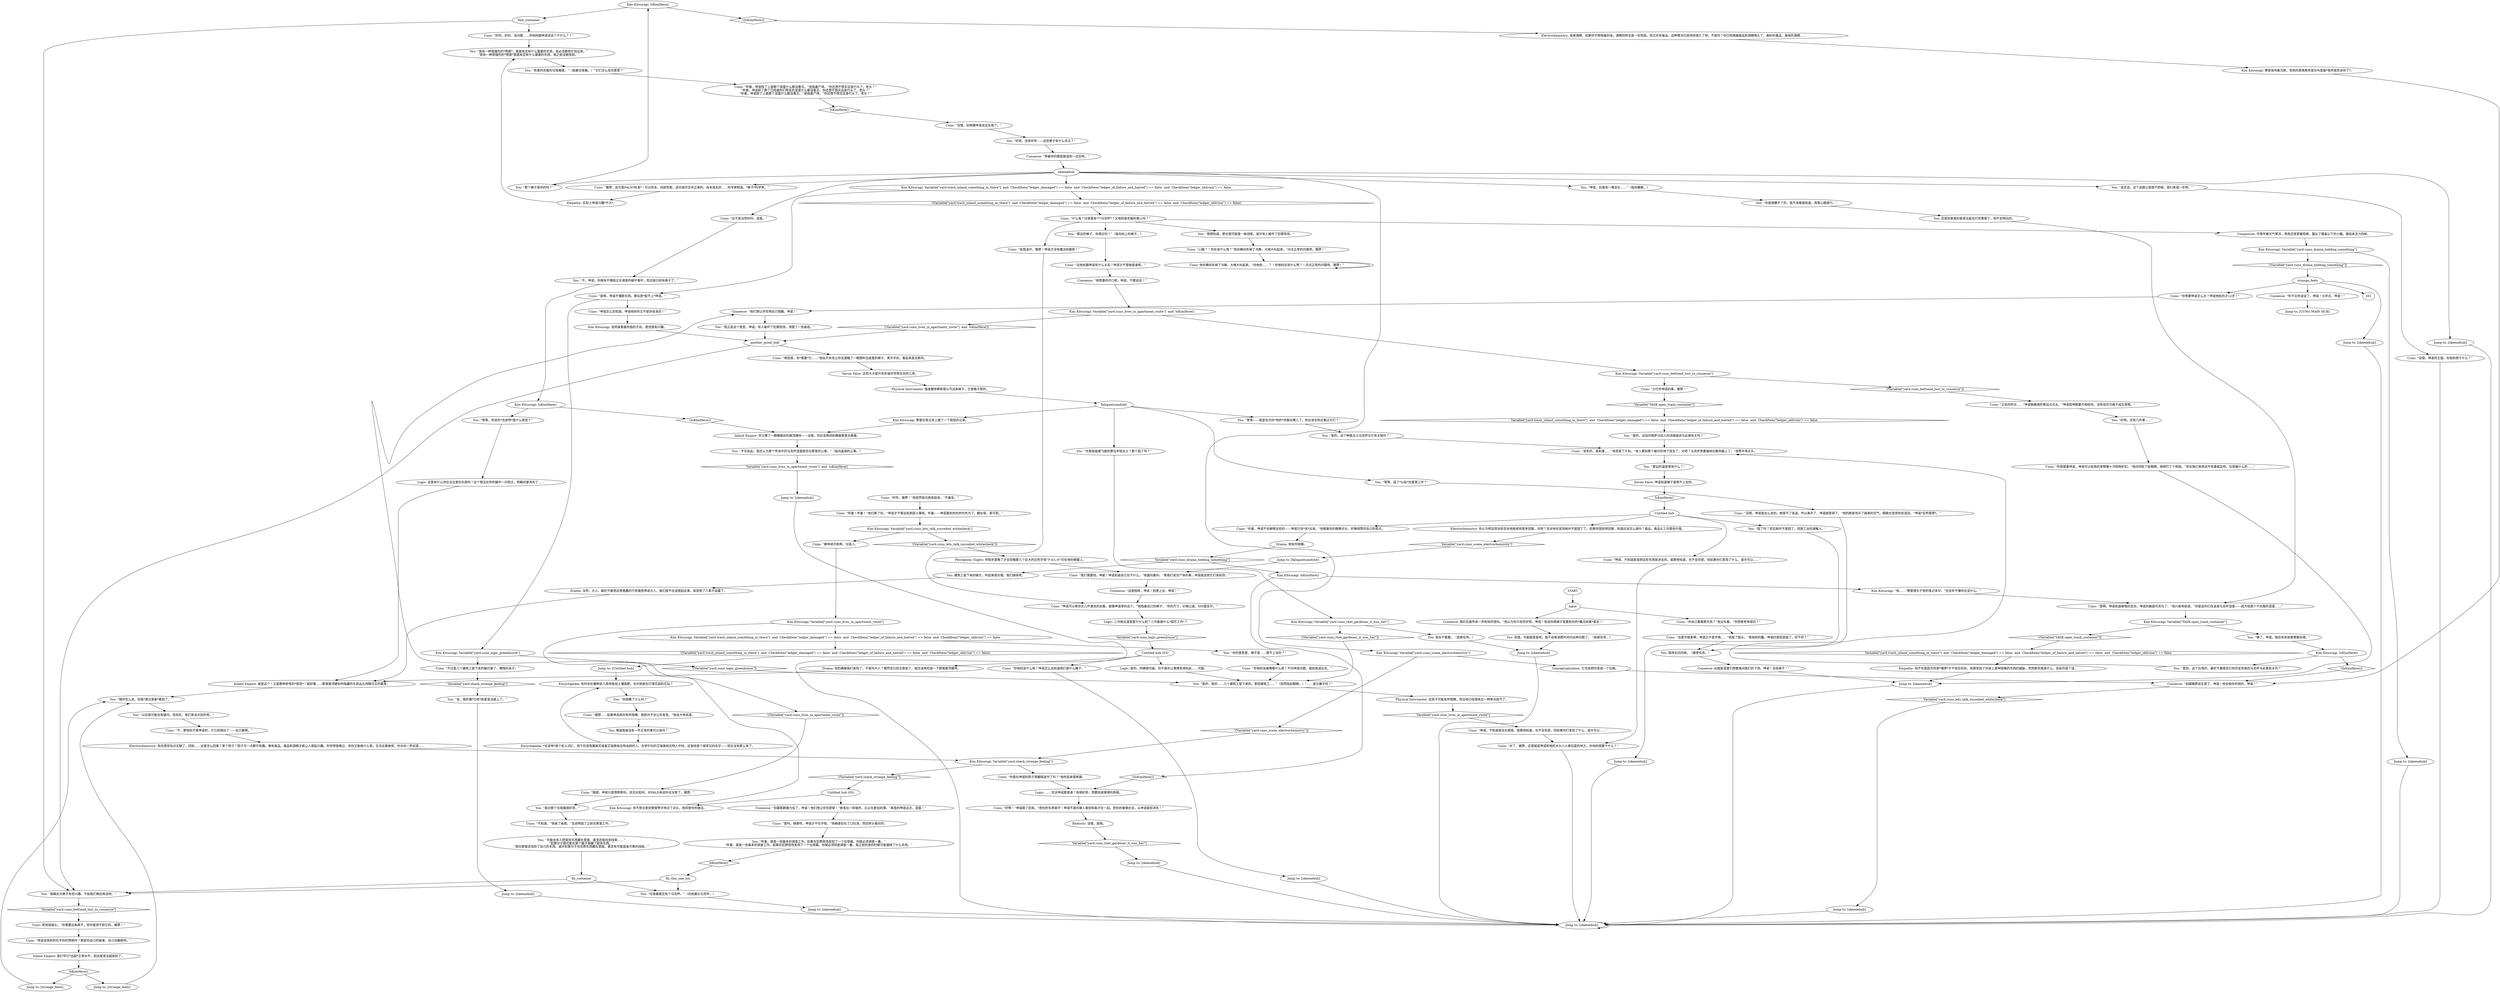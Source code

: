 # YARD / CUNO SCENE
# * Ask Cuno about the yard.
# ==================================================
digraph G {
	  0 [label="START"];
	  1 [label="input"];
	  2 [label="Cuno: 男孩摇摇头。”你需要这条裤子，但你是得不到它的，猪猡！”"];
	  3 [label="Physical Instrument: 强身健体教练很认可这条裤子，它是格子呢的。"];
	  4 [label="Savoir Faire: 这将大大提升你在城市荒地生存的几率。"];
	  5 [label="You: “坤诺，后面有一堆亘石……”（指向棚屋。）"];
	  6 [label="Cuno: “没错，坤诺是这么说的。她受不了高温，所以离开了，坤诺就受得了。”他的肺部充斥了腐臭的空气，眼睛也变得有些湿润。“坤诺*无所畏惧*。”"];
	  7 [label="Drama: 当然，大人。最好不要用这等愚蠢的行径激怒坤诺大人，我们就不应该提起此事，真是倒了八辈子血霉了。"];
	  8 [label="Cuno: “猪猡……如果坤诺真的有所隐瞒，就绝对不会让你发现。”他自大地说道。"];
	  9 [label="Cuno: “坤诺，不知道谁住在那里。就算他知道，也不会告密。但如果你们发现了什么，或许可以……”"];
	  10 [label="Cuno: “好的，猪猡！”他突然容光焕发起来。“不着急。”"];
	  11 [label="Cuno: “正如你所见……”坤诺朝着围栏那边点点头。“坤诺和坤妮都不相信你，没有信任可做不成生意哦。”"];
	  12 [label="Perception (Sight): 你除非是瞎了才会忽略那几个巨大的白色字母“F-A-L-N”印在他的裤腿上。"];
	  13 [label="Kim Kitsuragi: Variable[\"yard.cuno_drama_hidding_something\"]"];
	  14 [label="Variable[\"yard.cuno_drama_hidding_something\"]", shape=diamond];
	  15 [label="!(Variable[\"yard.cuno_drama_hidding_something\"])", shape=diamond];
	  16 [label="Jump to: [skeenehub]"];
	  17 [label="You: “不仅如此。我还认为那个传说中的马克杯混蛋就住在那里的公寓。”（指向盖瑞的公寓。）"];
	  18 [label="Cunoesse: “别跟那群猪为伍了，坤诺！他们想让你告密呢！”她发出一阵嘘声，比以往更加刻薄。”离我的坤诺远点，混蛋！”"];
	  19 [label="Cuno: “好啊！”坤诺跳了回来。”把你的东西拿开！坤诺不喜欢被人看到和条子在一起。把你的事情办完，从坤诺面前消失！”"];
	  20 [label="Cuno: “是吗，随便你，坤诺才不在乎呢。”他朝身后吐了口吐沫，然后转头看向你。"];
	  21 [label="Cuno: “不，那他妈不是坤诺的，它已经很旧了——自己看啊。”"];
	  22 [label="Kim Kitsuragi: IsKimHere()"];
	  23 [label="IsKimHere()", shape=diamond];
	  24 [label="!(IsKimHere())", shape=diamond];
	  25 [label="fixit_container"];
	  26 [label="Cuno: “什么鬼？垃圾里有个*马克杯*？又他妈是衣服的事儿吗？”"];
	  27 [label="Jump to: [skeenehub]"];
	  28 [label="Rhetoric: 没错，是她。"];
	  29 [label="Drama: 他有所隐瞒。"];
	  30 [label="Untitled hub (05)"];
	  31 [label="Jump to: [CUNO MAIN HUB]"];
	  32 [label="You: “听着，就是一些基本的调查工作。如果在犯罪现场发现了一个垃圾箱，你就必须调查一番。”\n“听着，就是一些基本的调查工作。如果在犯罪现场发现了一个垃圾箱，你就必须彻底调查一番。我之前检查的时候可能漏掉了什么东西。”"];
	  33 [label="Cuno: “相信我，你*需要*它……”他拉开夹克让你迅速瞄了一眼塑料包装里的裤子。黑乎乎的，看起来是全新的。"];
	  34 [label="Empathy: 实际上坤诺兴趣*不大*。"];
	  35 [label="Inland Empire: 我们早已*远超*正常水平，到达星室法庭级别了。"];
	  36 [label="Encyclopedia: *吉皮特*是个贬义词汇，用于形容南塞美尼或者艾瑞奥帕吉特血统的人。在伊尔玛的艾瑞奥帕吉特人中间，这曾经是个很常见的名字——现在没有那么多了。"];
	  37 [label="You: “可能会有人把某些东西藏在里面，甚至还能找到线索……”\n“犯罪分子很可能在那个箱子里藏了更多东西。”\n“我在那里还找到了自己的东西。或许犯罪分子也会把东西藏在里面，甚至有可能是条可靠的线索。”"];
	  38 [label="Cuno: “好的，好的，没问题……你他妈跟坤诺说这个干什么？！”"];
	  39 [label="fix_container"];
	  40 [label="You: “是的。这段对南萨马拉人的详细描述与此事有关吗？”"];
	  41 [label="You: “我想知道，那也很可能是一条线索。或许有人破坏了犯罪现场。”"];
	  42 [label="Kim Kitsuragi: Variable[\"yard.cuno_logic_greenhouse\"]"];
	  43 [label="Variable[\"yard.cuno_logic_greenhouse\"]", shape=diamond];
	  44 [label="!(Variable[\"yard.cuno_logic_greenhouse\"])", shape=diamond];
	  45 [label="Cuno: “不过是几个建筑工留下来的破烂罢了，懒惰的呆子。”"];
	  46 [label="You: “你是隐瞒不了的，我不用看就知道，用我心眼就行。”"];
	  47 [label="Cuno: “你想要坤诺怎么办？坤诺他妈的才12岁！”"];
	  48 [label="Electrochemistry: 或者酒精，如果你不想吸毒的话。酒精同样也是一份奖励，但又并非毒品。这种情况已经持续很久了吧，不是吗？你已经觊觎毒品和酒精很久了。美妙的毒品，美味的酒精……"];
	  49 [label="Jump to: [falnpantsandshit]"];
	  50 [label="Cunoesse: “别跟猪猡谈生意了，坤诺！他会偷你的钱的，坤诺！”"];
	  51 [label="Cuno: “听着！听着！”他打断了你。“坤诺才不管这些狗屁小事呢。听着——坤诺看到你的所作所为了，翻垃圾，真可悲。”"];
	  52 [label="Cuno: “心眼？！你在说什么鬼？”他在瞬间失掉了冷静，大喊大叫起来。“问点正常的问题吧，猪猡！”"];
	  53 [label="You: 还是别拿我的星室法庭去打扰警督了，他不会明白的。"];
	  54 [label="Jump to: [strange_feels]"];
	  55 [label="Logic: ……告诉坤诺那是谁？他很好奇，想要知道事情的真相。"];
	  56 [label="Cuno: “对了，猪猡，这里就是坤诺和他的木头小火車玩耍的地方。你他妈想要干什么？”"];
	  57 [label="Cunoesse: 围栏后面传来一声刺耳的怪叫。“他以为你只有四岁呢，坤诺！他说你爬梯子是要到你的*魔法树屋*里去！”"];
	  58 [label="Electrochemistry: 现在感觉有点无聊了，回到……这是怎么回事？某个院子？院子可一点都不有趣。唯有毒品，毒品和酒精才能让人提起兴趣。你觉得很难过，但你又能做什么呢。生活总要继续，你长叹一声说道……"];
	  59 [label="Kim Kitsuragi: 警督保持着沉默，但他的表情根本是在叫嚣着*我早就告诉你了*。"];
	  60 [label="Cuno: “没错，别再跟坤诺说这玩意了。”"];
	  61 [label="Cuno: “没错，坤诺的王国。你他妈想干什么？”"];
	  62 [label="Cuno: “你自己看看那东西？”他尖叫着。“你想害死坤诺吗？”"];
	  63 [label="Cuno: “这他妈跟坤诺有什么关系？坤诺才不管她是谁呢。”"];
	  64 [label="Jump to: [skeenehub]"];
	  65 [label="Kim Kitsuragi: Variable[\"yard.cuno_lives_in_apartment_route\"]"];
	  66 [label="Variable[\"yard.cuno_lives_in_apartment_route\"]", shape=diamond];
	  67 [label="!(Variable[\"yard.cuno_lives_in_apartment_route\"])", shape=diamond];
	  68 [label="Kim Kitsuragi: Variable[\"yard.trash_inland_something_in_there\"]  and  CheckItem(\"ledger_damaged\") == false  and  CheckItem(\"ledger_of_failure_and_hatred\") == false  and  CheckItem(\"ledger_oblivion\") == false"];
	  69 [label="Variable[\"yard.trash_inland_something_in_there\"]  and  CheckItem(\"ledger_damaged\") == false  and  CheckItem(\"ledger_of_failure_and_hatred\") == false  and  CheckItem(\"ledger_oblivion\") == false", shape=diamond];
	  70 [label="!(Variable[\"yard.trash_inland_something_in_there\"]  and  CheckItem(\"ledger_damaged\") == false  and  CheckItem(\"ledger_of_failure_and_hatred\") == false  and  CheckItem(\"ledger_oblivion\") == false)", shape=diamond];
	  71 [label="You: “你的意思是，梯子是……爬不上去的？”"];
	  72 [label="Cuno: “去图书馆查啊，坤诺又不是字典……”他摇了摇头。“真他妈的蠢。坤诺的意思是园丁，好不好？”"];
	  73 [label="Logic: 这里有什么你应当注意的东西吗？这个想法在你的脑中一闪而过，转瞬间便消失了……"];
	  74 [label="strange_feels"];
	  75 [label="You: “随你怎么说，但我*透过表象*看到了。”"];
	  76 [label="Jump to: [skeenehub]"];
	  77 [label="Jump to: [skeenehub]"];
	  78 [label="skeenehub"];
	  79 [label="Jump to: [skeenehub]"];
	  80 [label="You: “不，坤诺。你根本不懂我正在调查的破坏事件，而且我已经有裤子了。”"];
	  81 [label="You: “等等——我是在问你*他的*衣服去哪儿了。你应该在附近看过它们？”"];
	  82 [label="You: “等等，园丁*以前*在那里工作？”"];
	  83 [label="Cuno: “坤诺，不知道是谁把这些东西放进去的。就算他知道，也不会告密。但如果你们发现了什么，或许可以……”"];
	  84 [label="Cuno: “随便，坤诺只是想帮帮你。但无论如何，对FALN来说你也太胖了，猪猡。”"];
	  85 [label="Kim Kitsuragi: IsKimHere()"];
	  86 [label="IsKimHere()", shape=diamond];
	  87 [label="!(IsKimHere())", shape=diamond];
	  88 [label="You: “等等，你说的*吉皮特*是什么意思？”"];
	  89 [label="You: “园丁吗？其实她并不是园丁，而是工会的调解人。”"];
	  90 [label="Cuno: “听着，坤诺不会解释这些的——坤诺只会*说*出来。”他看着你的眼睛点头，好像很赞同自己的观点。"];
	  91 [label="Kim Kitsuragi: Variable[\"yard.cuno_rhet_gardener_it_was_her\"]"];
	  92 [label="Variable[\"yard.cuno_rhet_gardener_it_was_her\"]", shape=diamond];
	  93 [label="!(Variable[\"yard.cuno_rhet_gardener_it_was_her\"])", shape=diamond];
	  94 [label="You: 现在不重要。（拒绝任务。）"];
	  95 [label="Drama: 但的确被我们发现了，不是吗大人？既然您已经注意到了，就应该再检查一下那堆屋顶建材。"];
	  96 [label="You: 难道我就没有一件正常的事可以说吗？"];
	  97 [label="Cunoesse: “听不见你说话了，坤诺！大声点，坤诺！”"];
	  98 [label="Kim Kitsuragi: Variable[\"TASK.open_trash_container\"]"];
	  99 [label="Variable[\"TASK.open_trash_container\"]", shape=diamond];
	  100 [label="!(Variable[\"TASK.open_trash_container\"])", shape=diamond];
	  101 [label="You: “够了，坤诺。我还有其他事情要处理。”"];
	  102 [label="You: “我确实对裤子有些兴趣，不如我们稍后再谈吧。”"];
	  103 [label="Kim Kitsuragi: 警督在笔记本上做了一个简短的记录。"];
	  104 [label="Untitled hub"];
	  105 [label="Encyclopedia: 有时会在播种前几周用鱼给土壤施肥，也许她是在打理花园的花坛？"];
	  106 [label="Untitled hub (03)"];
	  107 [label="You: “你隐瞒了什么吗？”"];
	  108 [label="You: 建筑工留下来的破烂，听起来很合理。我们继续吧。"];
	  109 [label="Kim Kitsuragi: IsKimHere()"];
	  110 [label="IsKimHere()", shape=diamond];
	  111 [label="!(IsKimHere())", shape=diamond];
	  112 [label="Kim Kitsuragi: “哈……”警督埋头于他的笔记本中。“完全听不懂你在说什么。”"];
	  113 [label="Jump to: [skeenehub]"];
	  114 [label="Cuno: “坤诺可以帮你买几件潮流的衣服，就像坤诺穿的这个。”他指着自己的裤子。“你的尺寸，价格公道，500雷亚尔。”"];
	  115 [label="Kim Kitsuragi: Variable[\"yard.cuno_lets_talk_succeded_whitecheck\"]"];
	  116 [label="Variable[\"yard.cuno_lets_talk_succeded_whitecheck\"]", shape=diamond];
	  117 [label="!(Variable[\"yard.cuno_lets_talk_succeded_whitecheck\"])", shape=diamond];
	  118 [label="Cuno: “朝坤诺开枪啊，垃圾人。”"];
	  119 [label="Cuno: “你很尊重坤诺，坤诺可以给我的宠物猪十次购物折扣。”他向你眨了眨眼睛，啪得打了个响指。“现在我们来把这件怪事搞定吧，垃圾箱什么的……”"];
	  120 [label="Cunoesse: “这是陷阱，坤诺！别爬上去，坤诺！”"];
	  121 [label="Inland Empire: 你又瞥了一眼棚屋前的屋顶建材——没错，你应该再回到棚屋那里去看看。"];
	  122 [label="You: “我正是这个意思，坤诺。有人破坏了犯罪现场，清理了一些痕迹。”"];
	  123 [label="Kim Kitsuragi: 你不禁注意到警督赞许地点了点头，他同意你的做法。"];
	  124 [label="fix_this_one_too"];
	  125 [label="Empathy: 他不仅是因为你是*猪猡*才不信任你的，他感受到了你身上某种隐晦的东西的威胁。然而那究竟是什么，目前仍是个谜。"];
	  126 [label="You: “好吧。还有几件事……”"];
	  127 [label="Cuno: “坤诺怎么会知道，坤诺他妈的又不是杂技演员！”"];
	  128 [label="Cuno: “你他妈张着嘴看什么呢？不问坤诺问题，就给我滚出去。”"];
	  129 [label="Jump to: [skeenehub]"];
	  130 [label="Kim Kitsuragi: Variable[\"yard.shack_strange_feeling\"]"];
	  131 [label="Variable[\"yard.shack_strange_feeling\"]", shape=diamond];
	  132 [label="!(Variable[\"yard.shack_strange_feeling\"])", shape=diamond];
	  133 [label="Cuno: “你是在坤诺的院子里癫痫发作了吗？”他听起来很焦躁。"];
	  134 [label="Cuno: “是啊，坤诺知道事情的走向，坤诺的脑袋可灵光了，”他兴奋地低语。“你是说你们在追查马克杯混蛋——因为他是个干衣服的混蛋……”"];
	  135 [label="Cuno: “该死的，真刺激……”他思索了片刻。“有人要到那个破烂的地下室去了，对吧？马克杯男要被绑在散热器上了。”他赞许地点头。"];
	  136 [label="another_great_hub"];
	  137 [label="Jump to: [Untitled hub]"];
	  138 [label="You: 我得去问问她。（接受任务。）"];
	  139 [label="Cuno: “你他妈说什么呢？坤诺怎么会知道他们是什么撇子。”"];
	  140 [label="Physical Instrument: 这孩子可能有所隐瞒，而且他已经提炼出一种审讯技巧了。"];
	  141 [label="You: “那边的温室里有什么？”"];
	  142 [label="Cuno: “这不是当然的吗，混蛋。”"];
	  143 [label="Kim Kitsuragi: IsKimHere()"];
	  144 [label="IsKimHere()", shape=diamond];
	  145 [label="!(IsKimHere())", shape=diamond];
	  146 [label="You: “是的。这个古怪的，最好不要提及它的历史背景的马克杯与此事有关吗？”"];
	  147 [label="You: “那边的梯子，你爬过吗？”（指向树上的梯子。）"];
	  148 [label="Jump to: [skeenehub]"];
	  149 [label="Cunoesse: “他们想让你觉得自己很蠢，坤诺！”"];
	  150 [label="Cuno: 他在瞬间失掉了冷静，大喊大叫起来。“你他妈……？！你他妈在说什么啊？！问点正常的问题吧，猪猡！”"];
	  151 [label="You: “以后我可能会有疑问。但现在，我们来谈点别的吧。”"];
	  152 [label="You: “那个梯子是你的吗？”"];
	  153 [label="Kim Kitsuragi: Variable[\"yard.trash_inland_something_in_there\"]  and  CheckItem(\"ledger_damaged\") == false  and  CheckItem(\"ledger_of_failure_and_hatred\") == false  and  CheckItem(\"ledger_oblivion\") == false"];
	  154 [label="Variable[\"yard.trash_inland_something_in_there\"]  and  CheckItem(\"ledger_damaged\") == false  and  CheckItem(\"ledger_of_failure_and_hatred\") == false  and  CheckItem(\"ledger_oblivion\") == false", shape=diamond];
	  155 [label="!(Variable[\"yard.trash_inland_something_in_there\"]  and  CheckItem(\"ledger_damaged\") == false  and  CheckItem(\"ledger_of_failure_and_hatred\") == false  and  CheckItem(\"ledger_oblivion\") == false)", shape=diamond];
	  156 [label="Cuno: “是啊，坤诺不懂那东西。那玩意*配不上*坤诺。”"];
	  157 [label="Cuno: “听着，坤诺除了上面那个混蛋什么都没看见。”他指着尸体。“你还想不想买这身行头了，老头？”\n“听着，坤诺除了那个已经被你们带走的混蛋什么都没看见。你还想不想买这身行头了，老头？”\n“听着，坤诺除了上面那个混蛋什么都没看见。”他指着尸体。“你还想不想买这身行头了，老头？”"];
	  158 [label="You: “是的。这个种族主义马克杯与它有关联吗？”"];
	  159 [label="Cuno: “给我滚开，猪猡！坤诺才没有魔法树屋呢！”"];
	  160 [label="You: 没错，可能就是鱼吧。我不会再浪费时间问这种问题了。（拒绝任务。）"];
	  161 [label="Logic: 是的，的确很可疑。你不喜欢让事情变得如此……可疑。"];
	  162 [label="Cunoesse: 这就是混蛋们想要离间我们的下场，坤诺！没有裤子！”"];
	  163 [label="Cuno: “坤诺会他妈的在乎你的预感吗？那是你自己的破事，自己动脑筋吧。”"];
	  164 [label="You: “死者的衣服在垃圾箱里。”（指着垃圾箱。）“它们怎么会在那里？”"];
	  165 [label="Cuno: “猪猡，这可是FALN*标准*！可以防水，裆部性能，适合城市生存之类的。由米诺瓦的……科学家制造。*裤子*科学家。”"];
	  166 [label="Cunoesse: “带着你的肥屁股滚到一边去吧。”"];
	  167 [label="You: “好吧，说来听听——这些裤子有什么优点？”"];
	  168 [label="You: “你是指褴褛飞旋的那位年轻女士？那个园丁吗？”"];
	  169 [label="Electrochemistry: 你以为把这则消息告诉他能收获更多回报，对吧？告诉他你发现她并不是园丁了。如果你想获得回报，知道应该怎么做吗？毒品。毒品比工作更有价值。"];
	  170 [label="Cunoesse: “他想激你开口呢，坤诺，不要说话！”"];
	  171 [label="Jump to: [skeenehub]"];
	  172 [label="You: “我有一种很强烈的*预感*，里面肯定有什么重要的东西，我必须要把它找出来。”\n“我有一种很强烈的*预感*里面肯定有什么重要的东西，我之前没能找到。”"];
	  173 [label="You: “垃圾箱里还有个马克杯。”（向他展示马克杯。）"];
	  174 [label="You: “说实话，这个话题让我很不舒服，我们各退一步吧。”"];
	  175 [label="Composure: 尽管早春天气寒冷，男孩还是穿着短裤，露出了膝盖以下的小腿。看起来活力四射。"];
	  176 [label="Logic: 三月她去温室里干什么呢？三月能做什么*园艺工作*？"];
	  177 [label="Jump to: [skeenehub]"];
	  178 [label="Inland Empire: 就是这个！又是那种奇怪的*感觉*！就好像……那堆屋顶建材所隐藏的东西远比肉眼可见的要多。"];
	  179 [label="You: “金，我好像*已经*到星室法庭上了。”"];
	  180 [label="Jump to: [strange_feels]"];
	  181 [label="Kim Kitsuragi: Variable[\"yard.cuno_lives_in_apartment_route\"]  and  IsKimHere()"];
	  182 [label="Variable[\"yard.cuno_lives_in_apartment_route\"]  and  IsKimHere()", shape=diamond];
	  183 [label="!(Variable[\"yard.cuno_lives_in_apartment_route\"]  and  IsKimHere())", shape=diamond];
	  184 [label="Kim Kitsuragi: Variable[\"yard.cuno_befriend_lost_to_cunoesse\"]"];
	  185 [label="Variable[\"yard.cuno_befriend_lost_to_cunoesse\"]", shape=diamond];
	  186 [label="!(Variable[\"yard.cuno_befriend_lost_to_cunoesse\"])", shape=diamond];
	  187 [label="Cuno: “少打听坤诺的事，猪猡！”"];
	  188 [label="Cuno: “不知道。”他耸了耸肩。“吉皮特园丁之前在那里工作。”"];
	  189 [label="Savoir Faire: 坤诺知道梯子是爬不上去的。"];
	  190 [label="Kim Kitsuragi: 金转身看着你指的方向，感觉很有兴趣。"];
	  191 [label="Jump to: [skeenehub]"];
	  192 [label="You: “我对那个垃圾箱很好奇。”"];
	  193 [label="Kim Kitsuragi: Variable[\"yard.cuno_scene_electrochemistry\"]"];
	  194 [label="Variable[\"yard.cuno_scene_electrochemistry\"]", shape=diamond];
	  195 [label="!(Variable[\"yard.cuno_scene_electrochemistry\"])", shape=diamond];
	  196 [label="Conceptualization: 它也会把你变成一个白痴。"];
	  197 [label="falnpantsandshit"];
	  198 [label="Cuno: “我们需要钱，坤妮！坤诺知道自己在干什么。”他面向着你。“等我们说完尸体的事，坤诺就会把它们卖给你。”"];
	  199 [label="Jump to: [skeenehub]"];
	  200 [label="You: “是的，是的……几个建筑工留下来的。那些建筑工……”（突然抬起眼睛。）“……是左撇子吗？”"];
	  0 -> 1
	  1 -> 57
	  1 -> 62
	  2 -> 163
	  3 -> 197
	  4 -> 3
	  5 -> 46
	  6 -> 138
	  7 -> 178
	  8 -> 96
	  9 -> 56
	  10 -> 51
	  11 -> 126
	  12 -> 198
	  13 -> 16
	  13 -> 15
	  14 -> 108
	  14 -> 109
	  15 -> 74
	  16 -> 79
	  17 -> 182
	  18 -> 20
	  19 -> 28
	  20 -> 32
	  21 -> 58
	  22 -> 24
	  22 -> 25
	  23 -> 124
	  24 -> 48
	  25 -> 102
	  25 -> 38
	  26 -> 41
	  26 -> 147
	  26 -> 175
	  26 -> 159
	  27 -> 79
	  28 -> 92
	  29 -> 14
	  30 -> 18
	  30 -> 123
	  32 -> 23
	  33 -> 4
	  34 -> 172
	  35 -> 110
	  36 -> 105
	  37 -> 39
	  38 -> 172
	  39 -> 173
	  39 -> 102
	  40 -> 135
	  41 -> 52
	  42 -> 44
	  42 -> 45
	  43 -> 106
	  44 -> 200
	  45 -> 131
	  46 -> 53
	  47 -> 149
	  48 -> 59
	  49 -> 198
	  50 -> 116
	  51 -> 115
	  52 -> 150
	  53 -> 134
	  54 -> 75
	  55 -> 19
	  56 -> 79
	  57 -> 160
	  58 -> 130
	  59 -> 50
	  60 -> 167
	  61 -> 79
	  62 -> 72
	  63 -> 170
	  64 -> 79
	  65 -> 67
	  65 -> 68
	  66 -> 9
	  67 -> 84
	  68 -> 70
	  68 -> 71
	  69 -> 125
	  70 -> 137
	  71 -> 128
	  72 -> 138
	  73 -> 178
	  74 -> 201
	  74 -> 76
	  74 -> 97
	  74 -> 47
	  75 -> 151
	  76 -> 79
	  77 -> 79
	  78 -> 193
	  78 -> 165
	  78 -> 5
	  78 -> 142
	  78 -> 174
	  78 -> 148
	  78 -> 152
	  78 -> 153
	  79 -> 79
	  80 -> 85
	  81 -> 158
	  82 -> 6
	  83 -> 56
	  84 -> 192
	  85 -> 88
	  85 -> 87
	  86 -> 104
	  87 -> 121
	  88 -> 73
	  89 -> 64
	  90 -> 29
	  91 -> 93
	  91 -> 94
	  92 -> 177
	  93 -> 200
	  94 -> 129
	  95 -> 178
	  96 -> 36
	  97 -> 31
	  98 -> 100
	  98 -> 101
	  99 -> 154
	  100 -> 69
	  101 -> 143
	  102 -> 185
	  103 -> 121
	  104 -> 169
	  104 -> 89
	  104 -> 90
	  104 -> 83
	  105 -> 107
	  106 -> 161
	  106 -> 139
	  106 -> 95
	  107 -> 8
	  108 -> 7
	  109 -> 112
	  109 -> 111
	  110 -> 180
	  110 -> 54
	  111 -> 55
	  112 -> 134
	  113 -> 79
	  114 -> 176
	  115 -> 117
	  115 -> 118
	  116 -> 199
	  117 -> 12
	  118 -> 65
	  119 -> 77
	  120 -> 114
	  121 -> 17
	  122 -> 136
	  123 -> 149
	  124 -> 173
	  124 -> 102
	  125 -> 77
	  126 -> 119
	  127 -> 190
	  128 -> 200
	  129 -> 79
	  130 -> 132
	  130 -> 133
	  131 -> 179
	  132 -> 30
	  133 -> 55
	  134 -> 98
	  135 -> 141
	  136 -> 33
	  136 -> 102
	  137 -> 105
	  138 -> 162
	  139 -> 171
	  140 -> 66
	  141 -> 189
	  142 -> 80
	  143 -> 145
	  143 -> 146
	  144 -> 60
	  145 -> 50
	  146 -> 135
	  147 -> 63
	  148 -> 79
	  149 -> 122
	  150 -> 150
	  151 -> 21
	  152 -> 22
	  153 -> 155
	  153 -> 156
	  154 -> 40
	  155 -> 26
	  156 -> 42
	  156 -> 127
	  157 -> 144
	  158 -> 135
	  159 -> 114
	  160 -> 129
	  161 -> 200
	  162 -> 77
	  163 -> 35
	  164 -> 157
	  165 -> 34
	  166 -> 78
	  167 -> 166
	  168 -> 91
	  169 -> 194
	  170 -> 181
	  171 -> 79
	  172 -> 164
	  173 -> 27
	  174 -> 61
	  175 -> 13
	  176 -> 43
	  177 -> 79
	  178 -> 75
	  179 -> 113
	  180 -> 75
	  181 -> 184
	  181 -> 183
	  182 -> 191
	  183 -> 136
	  184 -> 186
	  184 -> 187
	  185 -> 2
	  186 -> 11
	  187 -> 99
	  188 -> 37
	  189 -> 86
	  190 -> 136
	  191 -> 79
	  192 -> 188
	  193 -> 195
	  193 -> 196
	  194 -> 49
	  195 -> 130
	  196 -> 50
	  197 -> 168
	  197 -> 81
	  197 -> 82
	  197 -> 103
	  198 -> 120
	  199 -> 79
	  200 -> 140
}

